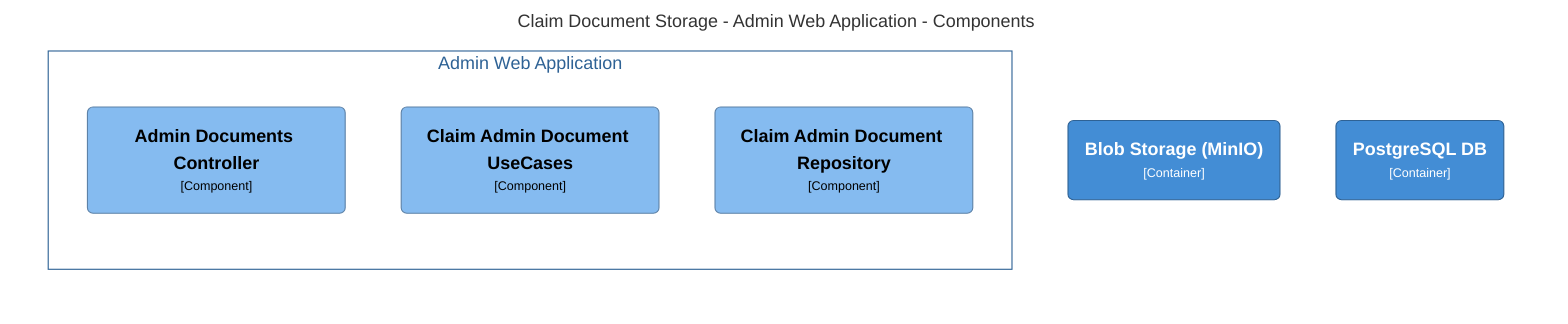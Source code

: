 graph LR
  linkStyle default fill:#ffffff

  subgraph diagram ["Claim Document Storage - Admin Web Application - Components"]
    style diagram fill:#ffffff,stroke:#ffffff

    12("<div style='font-weight: bold'>Blob Storage (MinIO)</div><div style='font-size: 70%; margin-top: 0px'>[Container]</div>")
    style 12 fill:#438dd5,stroke:#2e6295,color:#ffffff
    14("<div style='font-weight: bold'>PostgreSQL DB</div><div style='font-size: 70%; margin-top: 0px'>[Container]</div>")
    style 14 fill:#438dd5,stroke:#2e6295,color:#ffffff

    subgraph 8 ["Admin Web Application"]
      style 8 fill:#ffffff,stroke:#2e6295,color:#2e6295

      10("<div style='font-weight: bold'>Claim Admin Document UseCases</div><div style='font-size: 70%; margin-top: 0px'>[Component]</div>")
      style 10 fill:#85bbf0,stroke:#5d82a8,color:#000000
      11("<div style='font-weight: bold'>Claim Admin Document Repository</div><div style='font-size: 70%; margin-top: 0px'>[Component]</div>")
      style 11 fill:#85bbf0,stroke:#5d82a8,color:#000000
      9("<div style='font-weight: bold'>Admin Documents Controller</div><div style='font-size: 70%; margin-top: 0px'>[Component]</div>")
      style 9 fill:#85bbf0,stroke:#5d82a8,color:#000000
    end

  end